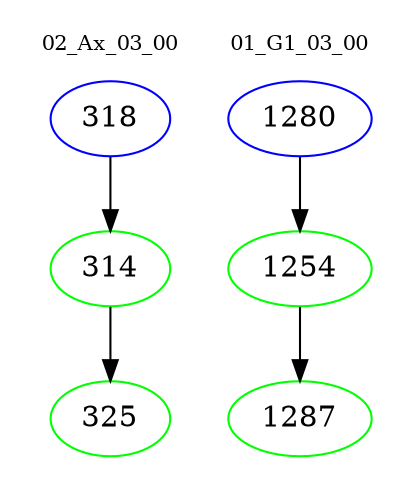 digraph{
subgraph cluster_0 {
color = white
label = "02_Ax_03_00";
fontsize=10;
T0_318 [label="318", color="blue"]
T0_318 -> T0_314 [color="black"]
T0_314 [label="314", color="green"]
T0_314 -> T0_325 [color="black"]
T0_325 [label="325", color="green"]
}
subgraph cluster_1 {
color = white
label = "01_G1_03_00";
fontsize=10;
T1_1280 [label="1280", color="blue"]
T1_1280 -> T1_1254 [color="black"]
T1_1254 [label="1254", color="green"]
T1_1254 -> T1_1287 [color="black"]
T1_1287 [label="1287", color="green"]
}
}
